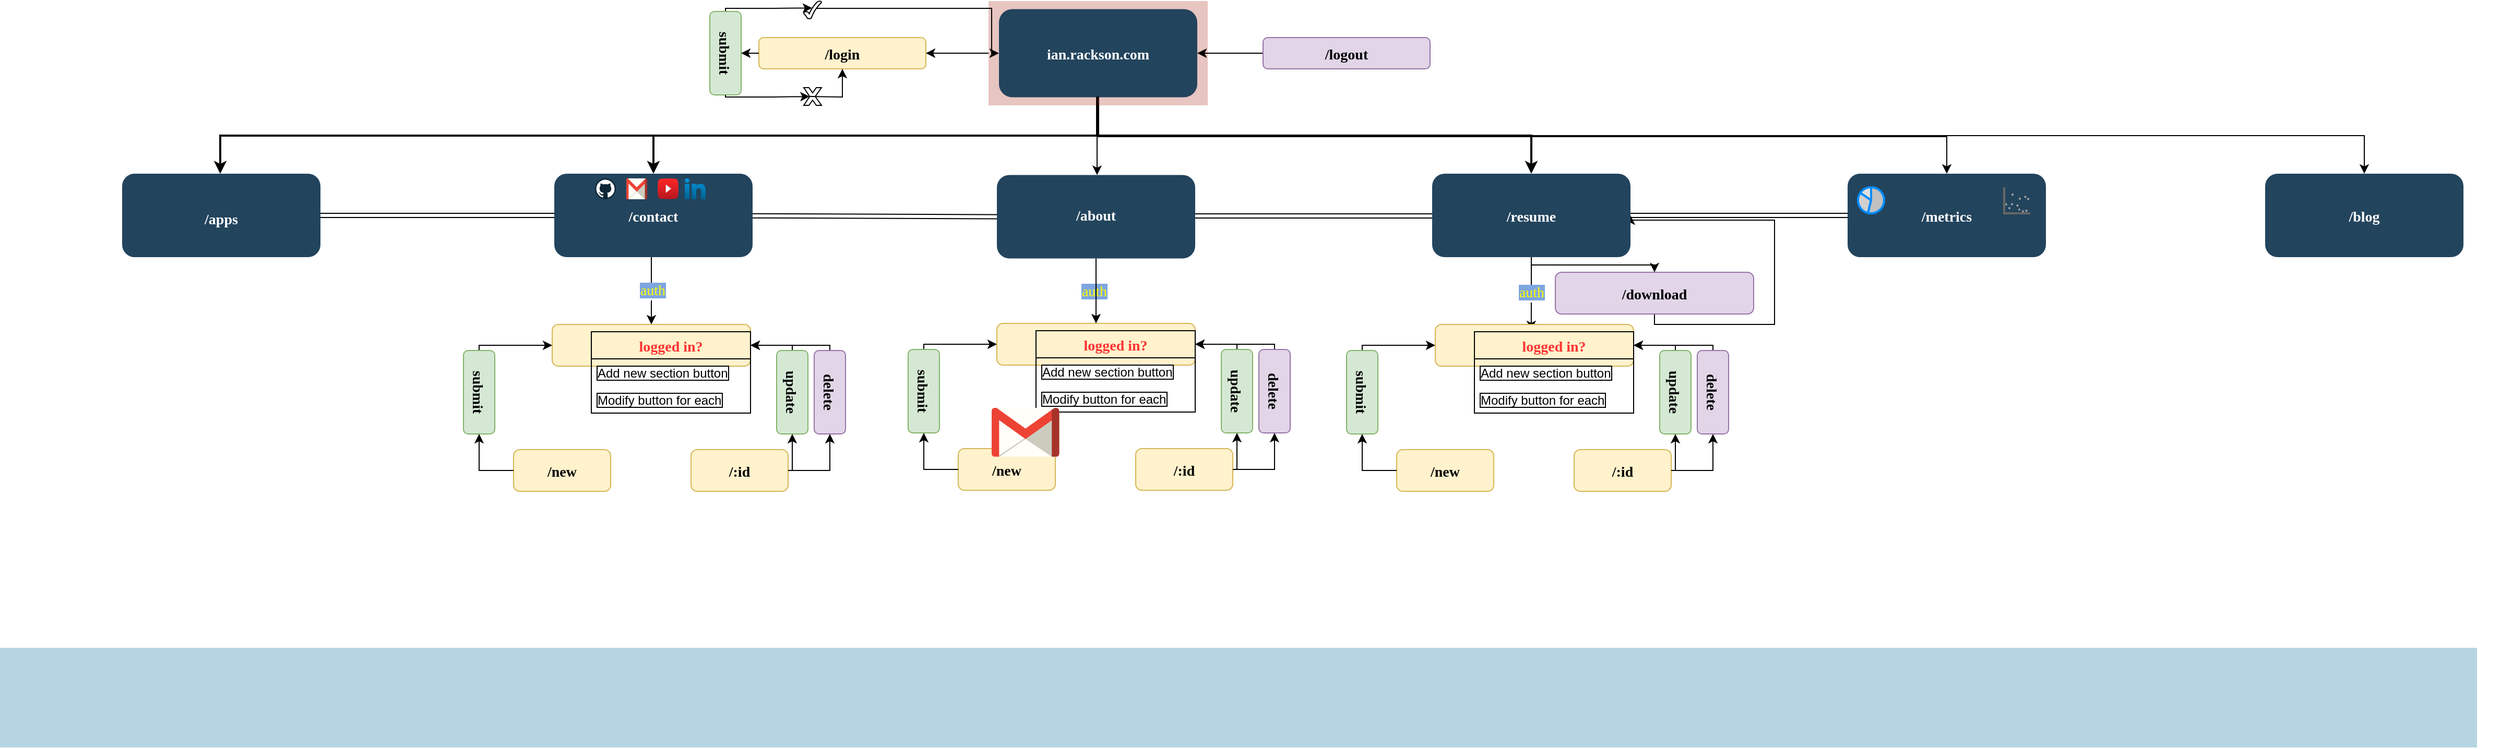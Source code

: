 <mxfile version="14.5.8" type="github">
  <diagram name="Page-1" id="2c0d36ab-eaac-3732-788b-9136903baeff">
    <mxGraphModel dx="2941.5" dy="662" grid="1" gridSize="10" guides="1" tooltips="1" connect="1" arrows="1" fold="1" page="1" pageScale="1.5" pageWidth="1169" pageHeight="827" background="#ffffff" math="0" shadow="0">
      <root>
        <mxCell id="0" />
        <mxCell id="1" parent="0" />
        <mxCell id="Ey4R-V_PaF4X1ZqoevEX-540" value="&lt;font color=&quot;#ffff00&quot; style=&quot;background-color: rgb(126 , 166 , 224)&quot;&gt;auth&lt;/font&gt;" style="edgeLabel;html=1;align=center;verticalAlign=middle;resizable=0;points=[];fontSize=14;fontFamily=Tahoma;fontColor=#FFFFFF;" vertex="1" connectable="0" parent="1">
          <mxGeometry x="1038" y="449" as="geometry" />
        </mxCell>
        <mxCell id="122" value="" style="fillColor=#10739E;strokeColor=none;opacity=30;" parent="1" vertex="1">
          <mxGeometry x="-10" y="790" width="2373" height="95.5" as="geometry" />
        </mxCell>
        <mxCell id="Ey4R-V_PaF4X1ZqoevEX-137" value="" style="edgeStyle=elbowEdgeStyle;rounded=0;orthogonalLoop=1;jettySize=auto;elbow=vertical;html=1;" edge="1" parent="1" source="2" target="Ey4R-V_PaF4X1ZqoevEX-136">
          <mxGeometry relative="1" as="geometry" />
        </mxCell>
        <mxCell id="Ey4R-V_PaF4X1ZqoevEX-161" style="edgeStyle=elbowEdgeStyle;rounded=0;orthogonalLoop=1;jettySize=auto;elbow=vertical;html=1;" edge="1" parent="1" source="4" target="Ey4R-V_PaF4X1ZqoevEX-154">
          <mxGeometry relative="1" as="geometry" />
        </mxCell>
        <mxCell id="Ey4R-V_PaF4X1ZqoevEX-399" style="edgeStyle=orthogonalEdgeStyle;rounded=0;orthogonalLoop=1;jettySize=auto;html=1;entryX=0.357;entryY=-0.019;entryDx=0;entryDy=0;entryPerimeter=0;fontFamily=Tahoma;fontSize=11;fontColor=#FF3333;" edge="1" parent="1" source="4" target="Ey4R-V_PaF4X1ZqoevEX-386">
          <mxGeometry relative="1" as="geometry" />
        </mxCell>
        <mxCell id="9" value="" style="edgeStyle=elbowEdgeStyle;elbow=vertical;strokeWidth=2;rounded=0" parent="1" source="2" target="4" edge="1">
          <mxGeometry x="337" y="215.5" width="100" height="100" as="geometry">
            <mxPoint x="337" y="315.5" as="sourcePoint" />
            <mxPoint x="437" y="215.5" as="targetPoint" />
          </mxGeometry>
        </mxCell>
        <mxCell id="Ey4R-V_PaF4X1ZqoevEX-167" style="edgeStyle=elbowEdgeStyle;rounded=0;orthogonalLoop=1;jettySize=auto;elbow=vertical;html=1;entryX=0.5;entryY=0;entryDx=0;entryDy=0;" edge="1" parent="1" source="10" target="Ey4R-V_PaF4X1ZqoevEX-166">
          <mxGeometry relative="1" as="geometry" />
        </mxCell>
        <mxCell id="Ey4R-V_PaF4X1ZqoevEX-537" style="edgeStyle=orthogonalEdgeStyle;rounded=0;orthogonalLoop=1;jettySize=auto;html=1;entryX=0.5;entryY=0;entryDx=0;entryDy=0;fontFamily=Tahoma;fontSize=11;fontColor=#FF3333;" edge="1" parent="1" source="12" target="Ey4R-V_PaF4X1ZqoevEX-523">
          <mxGeometry relative="1" as="geometry">
            <Array as="points">
              <mxPoint x="614" y="440" />
              <mxPoint x="614" y="440" />
            </Array>
          </mxGeometry>
        </mxCell>
        <mxCell id="Ey4R-V_PaF4X1ZqoevEX-539" value="&lt;font color=&quot;#ffff00&quot; style=&quot;background-color: rgb(126 , 166 , 224)&quot;&gt;auth&lt;br&gt;&lt;/font&gt;" style="edgeLabel;html=1;align=center;verticalAlign=middle;resizable=0;points=[];fontSize=14;fontFamily=Tahoma;fontColor=#FFFFFF;" vertex="1" connectable="0" parent="Ey4R-V_PaF4X1ZqoevEX-537">
          <mxGeometry x="0.008" y="1" relative="1" as="geometry">
            <mxPoint as="offset" />
          </mxGeometry>
        </mxCell>
        <mxCell id="59" value="" style="edgeStyle=elbowEdgeStyle;elbow=vertical;strokeWidth=2;rounded=0" parent="1" source="2" target="12" edge="1">
          <mxGeometry x="347" y="225.5" width="100" height="100" as="geometry">
            <mxPoint x="862.0" y="275.5" as="sourcePoint" />
            <mxPoint x="1467.0" y="345.5" as="targetPoint" />
          </mxGeometry>
        </mxCell>
        <mxCell id="61" value="" style="edgeStyle=elbowEdgeStyle;elbow=vertical;strokeWidth=2;rounded=0" parent="1" edge="1">
          <mxGeometry x="-24" y="135.5" width="100" height="100" as="geometry">
            <mxPoint x="1041" y="262.25" as="sourcePoint" />
            <mxPoint x="201" y="335.5" as="targetPoint" />
          </mxGeometry>
        </mxCell>
        <mxCell id="Ey4R-V_PaF4X1ZqoevEX-141" value="" style="group" vertex="1" connectable="0" parent="1">
          <mxGeometry x="937" y="170" width="210" height="100.0" as="geometry" />
        </mxCell>
        <mxCell id="123" value="" style="fillColor=#AE4132;strokeColor=none;opacity=30;" parent="Ey4R-V_PaF4X1ZqoevEX-141" vertex="1">
          <mxGeometry width="210" height="100.0" as="geometry" />
        </mxCell>
        <mxCell id="2" value="ian.rackson.com" style="rounded=1;fillColor=#23445D;gradientColor=none;strokeColor=none;fontColor=#FFFFFF;fontStyle=1;fontFamily=Tahoma;fontSize=14" parent="Ey4R-V_PaF4X1ZqoevEX-141" vertex="1">
          <mxGeometry x="10" y="7.75" width="190" height="84.5" as="geometry" />
        </mxCell>
        <mxCell id="Ey4R-V_PaF4X1ZqoevEX-381" style="edgeStyle=orthogonalEdgeStyle;rounded=0;orthogonalLoop=1;jettySize=auto;html=1;fontFamily=Tahoma;fontSize=11;fontColor=#FF3333;entryX=1;entryY=0.5;entryDx=0;entryDy=0;" edge="1" parent="1" source="Ey4R-V_PaF4X1ZqoevEX-154" target="4">
          <mxGeometry relative="1" as="geometry">
            <mxPoint x="1690" y="390" as="targetPoint" />
            <Array as="points">
              <mxPoint x="1575" y="480" />
              <mxPoint x="1690" y="480" />
              <mxPoint x="1690" y="380" />
              <mxPoint x="1552" y="380" />
            </Array>
          </mxGeometry>
        </mxCell>
        <mxCell id="Ey4R-V_PaF4X1ZqoevEX-154" value="/download" style="rounded=1;fillColor=#e1d5e7;strokeColor=#9673a6;fontStyle=1;fontFamily=Tahoma;fontSize=14" vertex="1" parent="1">
          <mxGeometry x="1480" y="430" width="190" height="40" as="geometry" />
        </mxCell>
        <mxCell id="Ey4R-V_PaF4X1ZqoevEX-205" style="edgeStyle=elbowEdgeStyle;rounded=0;orthogonalLoop=1;jettySize=auto;elbow=vertical;html=1;entryX=0.5;entryY=0;entryDx=0;entryDy=0;" edge="1" parent="1">
          <mxGeometry relative="1" as="geometry">
            <mxPoint x="1043" y="262.25" as="sourcePoint" />
            <mxPoint x="1041" y="336.75" as="targetPoint" />
            <Array as="points">
              <mxPoint x="1041" y="262" />
            </Array>
          </mxGeometry>
        </mxCell>
        <mxCell id="Ey4R-V_PaF4X1ZqoevEX-215" value="/login" style="rounded=1;fillColor=#fff2cc;strokeColor=#d6b656;fontStyle=1;fontFamily=Tahoma;fontSize=14" vertex="1" parent="1">
          <mxGeometry x="717" y="205" width="160" height="30" as="geometry" />
        </mxCell>
        <mxCell id="Ey4R-V_PaF4X1ZqoevEX-544" style="edgeStyle=orthogonalEdgeStyle;rounded=0;orthogonalLoop=1;jettySize=auto;html=1;entryX=1;entryY=0.5;entryDx=0;entryDy=0;startSize=26;fontFamily=Tahoma;fontSize=14;fontColor=#FFFFFF;" edge="1" parent="1" source="Ey4R-V_PaF4X1ZqoevEX-231" target="2">
          <mxGeometry relative="1" as="geometry" />
        </mxCell>
        <mxCell id="Ey4R-V_PaF4X1ZqoevEX-231" value="/logout" style="rounded=1;fillColor=#e1d5e7;strokeColor=#9673a6;fontStyle=1;fontFamily=Tahoma;fontSize=14" vertex="1" parent="1">
          <mxGeometry x="1200" y="205" width="160" height="30" as="geometry" />
        </mxCell>
        <mxCell id="Ey4R-V_PaF4X1ZqoevEX-329" value="" style="group" vertex="1" connectable="0" parent="1">
          <mxGeometry x="860" y="479" width="366" height="160" as="geometry" />
        </mxCell>
        <mxCell id="Ey4R-V_PaF4X1ZqoevEX-313" value="/new" style="rounded=1;fillColor=#fff2cc;strokeColor=#d6b656;fontStyle=1;fontFamily=Tahoma;fontSize=14" vertex="1" parent="Ey4R-V_PaF4X1ZqoevEX-329">
          <mxGeometry x="48" y="120" width="93" height="40" as="geometry" />
        </mxCell>
        <mxCell id="Ey4R-V_PaF4X1ZqoevEX-316" value="" style="group" vertex="1" connectable="0" parent="Ey4R-V_PaF4X1ZqoevEX-329">
          <mxGeometry x="85" width="190" height="107" as="geometry" />
        </mxCell>
        <mxCell id="Ey4R-V_PaF4X1ZqoevEX-166" value="" style="rounded=1;fillColor=#fff2cc;strokeColor=#d6b656;fontStyle=1;fontFamily=Tahoma;fontSize=14" vertex="1" parent="Ey4R-V_PaF4X1ZqoevEX-316">
          <mxGeometry width="190" height="40" as="geometry" />
        </mxCell>
        <mxCell id="Ey4R-V_PaF4X1ZqoevEX-303" value="logged in?" style="swimlane;fontStyle=1;childLayout=stackLayout;horizontal=1;startSize=26;fillColor=none;horizontalStack=0;resizeParent=1;resizeParentMax=0;resizeLast=0;collapsible=1;marginBottom=0;shadow=0;labelBackgroundColor=none;align=center;fontFamily=Tahoma;fontSize=14;labelBorderColor=none;fontColor=#FF3333;" vertex="1" parent="Ey4R-V_PaF4X1ZqoevEX-316">
          <mxGeometry x="37.5" y="7" width="152.5" height="78" as="geometry">
            <mxRectangle x="37.5" y="7" width="115" height="26" as="alternateBounds" />
          </mxGeometry>
        </mxCell>
        <mxCell id="Ey4R-V_PaF4X1ZqoevEX-304" value="Add new section button" style="text;strokeColor=none;fillColor=none;align=left;verticalAlign=top;spacingLeft=4;spacingRight=4;overflow=hidden;rotatable=0;points=[[0,0.5],[1,0.5]];portConstraint=eastwest;labelBackgroundColor=none;labelBorderColor=#000000;" vertex="1" parent="Ey4R-V_PaF4X1ZqoevEX-303">
          <mxGeometry y="26" width="152.5" height="26" as="geometry" />
        </mxCell>
        <mxCell id="Ey4R-V_PaF4X1ZqoevEX-305" value="Modify button for each" style="text;strokeColor=none;fillColor=none;align=left;verticalAlign=top;spacingLeft=4;spacingRight=4;overflow=hidden;rotatable=0;points=[[0,0.5],[1,0.5]];portConstraint=eastwest;labelBackgroundColor=none;labelBorderColor=#000000;" vertex="1" parent="Ey4R-V_PaF4X1ZqoevEX-303">
          <mxGeometry y="52" width="152.5" height="26" as="geometry" />
        </mxCell>
        <mxCell id="Ey4R-V_PaF4X1ZqoevEX-321" style="edgeStyle=orthogonalEdgeStyle;rounded=0;orthogonalLoop=1;jettySize=auto;html=1;entryX=0;entryY=0.5;entryDx=0;entryDy=0;fontFamily=Tahoma;fontSize=11;fontColor=#FF3333;" edge="1" parent="Ey4R-V_PaF4X1ZqoevEX-329" source="Ey4R-V_PaF4X1ZqoevEX-317" target="Ey4R-V_PaF4X1ZqoevEX-166">
          <mxGeometry relative="1" as="geometry">
            <Array as="points">
              <mxPoint x="15" y="20" />
            </Array>
          </mxGeometry>
        </mxCell>
        <mxCell id="Ey4R-V_PaF4X1ZqoevEX-317" value="submit" style="rounded=1;fillColor=#d5e8d4;strokeColor=#82b366;fontStyle=1;fontFamily=Tahoma;fontSize=14;rotation=90;" vertex="1" parent="Ey4R-V_PaF4X1ZqoevEX-329">
          <mxGeometry x="-25" y="50" width="80" height="30" as="geometry" />
        </mxCell>
        <mxCell id="Ey4R-V_PaF4X1ZqoevEX-319" style="edgeStyle=orthogonalEdgeStyle;rounded=0;orthogonalLoop=1;jettySize=auto;html=1;fontFamily=Tahoma;fontSize=11;fontColor=#FF3333;" edge="1" parent="Ey4R-V_PaF4X1ZqoevEX-329" source="Ey4R-V_PaF4X1ZqoevEX-313" target="Ey4R-V_PaF4X1ZqoevEX-317">
          <mxGeometry relative="1" as="geometry" />
        </mxCell>
        <mxCell id="Ey4R-V_PaF4X1ZqoevEX-322" value="/:id" style="rounded=1;fillColor=#fff2cc;strokeColor=#d6b656;fontStyle=1;fontFamily=Tahoma;fontSize=14" vertex="1" parent="Ey4R-V_PaF4X1ZqoevEX-329">
          <mxGeometry x="218" y="120" width="93" height="40" as="geometry" />
        </mxCell>
        <mxCell id="Ey4R-V_PaF4X1ZqoevEX-327" style="edgeStyle=orthogonalEdgeStyle;rounded=0;orthogonalLoop=1;jettySize=auto;html=1;fontFamily=Tahoma;fontSize=11;fontColor=#FF3333;exitX=0;exitY=0.5;exitDx=0;exitDy=0;" edge="1" parent="Ey4R-V_PaF4X1ZqoevEX-329" source="Ey4R-V_PaF4X1ZqoevEX-323">
          <mxGeometry relative="1" as="geometry">
            <mxPoint x="275" y="20" as="targetPoint" />
            <Array as="points">
              <mxPoint x="315" y="20" />
              <mxPoint x="280" y="20" />
            </Array>
          </mxGeometry>
        </mxCell>
        <mxCell id="Ey4R-V_PaF4X1ZqoevEX-323" value="update" style="rounded=1;fillColor=#d5e8d4;strokeColor=#82b366;fontStyle=1;fontFamily=Tahoma;fontSize=14;rotation=90;" vertex="1" parent="Ey4R-V_PaF4X1ZqoevEX-329">
          <mxGeometry x="275" y="50" width="80" height="30" as="geometry" />
        </mxCell>
        <mxCell id="Ey4R-V_PaF4X1ZqoevEX-325" style="edgeStyle=orthogonalEdgeStyle;rounded=0;orthogonalLoop=1;jettySize=auto;html=1;exitX=1;exitY=0.5;exitDx=0;exitDy=0;entryX=1;entryY=0.5;entryDx=0;entryDy=0;fontFamily=Tahoma;fontSize=11;fontColor=#FF3333;" edge="1" parent="Ey4R-V_PaF4X1ZqoevEX-329" source="Ey4R-V_PaF4X1ZqoevEX-322" target="Ey4R-V_PaF4X1ZqoevEX-323">
          <mxGeometry relative="1" as="geometry" />
        </mxCell>
        <mxCell id="Ey4R-V_PaF4X1ZqoevEX-328" style="edgeStyle=orthogonalEdgeStyle;rounded=0;orthogonalLoop=1;jettySize=auto;html=1;exitX=0;exitY=0.5;exitDx=0;exitDy=0;fontFamily=Tahoma;fontSize=11;fontColor=#FF3333;" edge="1" parent="Ey4R-V_PaF4X1ZqoevEX-329" source="Ey4R-V_PaF4X1ZqoevEX-324">
          <mxGeometry relative="1" as="geometry">
            <mxPoint x="275" y="20" as="targetPoint" />
            <Array as="points">
              <mxPoint x="351" y="20" />
              <mxPoint x="306" y="20" />
            </Array>
          </mxGeometry>
        </mxCell>
        <mxCell id="Ey4R-V_PaF4X1ZqoevEX-324" value="delete" style="rounded=1;fillColor=#e1d5e7;strokeColor=#9673a6;fontStyle=1;fontFamily=Tahoma;fontSize=14;rotation=90;" vertex="1" parent="Ey4R-V_PaF4X1ZqoevEX-329">
          <mxGeometry x="311" y="50" width="80" height="30" as="geometry" />
        </mxCell>
        <mxCell id="Ey4R-V_PaF4X1ZqoevEX-326" style="edgeStyle=orthogonalEdgeStyle;rounded=0;orthogonalLoop=1;jettySize=auto;html=1;entryX=1;entryY=0.5;entryDx=0;entryDy=0;fontFamily=Tahoma;fontSize=11;fontColor=#FF3333;" edge="1" parent="Ey4R-V_PaF4X1ZqoevEX-329" source="Ey4R-V_PaF4X1ZqoevEX-322" target="Ey4R-V_PaF4X1ZqoevEX-324">
          <mxGeometry relative="1" as="geometry" />
        </mxCell>
        <mxCell id="Ey4R-V_PaF4X1ZqoevEX-382" value="" style="group" vertex="1" connectable="0" parent="1">
          <mxGeometry x="1280" y="480" width="366" height="160" as="geometry" />
        </mxCell>
        <mxCell id="Ey4R-V_PaF4X1ZqoevEX-383" value="/new" style="rounded=1;fillColor=#fff2cc;strokeColor=#d6b656;fontStyle=1;fontFamily=Tahoma;fontSize=14" vertex="1" parent="Ey4R-V_PaF4X1ZqoevEX-382">
          <mxGeometry x="48" y="120" width="93" height="40" as="geometry" />
        </mxCell>
        <mxCell id="Ey4R-V_PaF4X1ZqoevEX-384" value="" style="group" vertex="1" connectable="0" parent="Ey4R-V_PaF4X1ZqoevEX-382">
          <mxGeometry x="85" width="190" height="107" as="geometry" />
        </mxCell>
        <mxCell id="Ey4R-V_PaF4X1ZqoevEX-385" value="" style="rounded=1;fillColor=#fff2cc;strokeColor=#d6b656;fontStyle=1;fontFamily=Tahoma;fontSize=14" vertex="1" parent="Ey4R-V_PaF4X1ZqoevEX-384">
          <mxGeometry width="190" height="40" as="geometry" />
        </mxCell>
        <mxCell id="Ey4R-V_PaF4X1ZqoevEX-386" value="logged in?" style="swimlane;fontStyle=1;childLayout=stackLayout;horizontal=1;startSize=26;fillColor=none;horizontalStack=0;resizeParent=1;resizeParentMax=0;resizeLast=0;collapsible=1;marginBottom=0;shadow=0;labelBackgroundColor=none;align=center;fontFamily=Tahoma;fontSize=14;labelBorderColor=none;fontColor=#FF3333;" vertex="1" parent="Ey4R-V_PaF4X1ZqoevEX-384">
          <mxGeometry x="37.5" y="7" width="152.5" height="78" as="geometry">
            <mxRectangle x="37.5" y="7" width="115" height="26" as="alternateBounds" />
          </mxGeometry>
        </mxCell>
        <mxCell id="Ey4R-V_PaF4X1ZqoevEX-387" value="Add new section button" style="text;strokeColor=none;fillColor=none;align=left;verticalAlign=top;spacingLeft=4;spacingRight=4;overflow=hidden;rotatable=0;points=[[0,0.5],[1,0.5]];portConstraint=eastwest;labelBackgroundColor=none;labelBorderColor=#000000;" vertex="1" parent="Ey4R-V_PaF4X1ZqoevEX-386">
          <mxGeometry y="26" width="152.5" height="26" as="geometry" />
        </mxCell>
        <mxCell id="Ey4R-V_PaF4X1ZqoevEX-388" value="Modify button for each" style="text;strokeColor=none;fillColor=none;align=left;verticalAlign=top;spacingLeft=4;spacingRight=4;overflow=hidden;rotatable=0;points=[[0,0.5],[1,0.5]];portConstraint=eastwest;labelBackgroundColor=none;labelBorderColor=#000000;" vertex="1" parent="Ey4R-V_PaF4X1ZqoevEX-386">
          <mxGeometry y="52" width="152.5" height="26" as="geometry" />
        </mxCell>
        <mxCell id="Ey4R-V_PaF4X1ZqoevEX-389" style="edgeStyle=orthogonalEdgeStyle;rounded=0;orthogonalLoop=1;jettySize=auto;html=1;entryX=0;entryY=0.5;entryDx=0;entryDy=0;fontFamily=Tahoma;fontSize=11;fontColor=#FF3333;" edge="1" parent="Ey4R-V_PaF4X1ZqoevEX-382" source="Ey4R-V_PaF4X1ZqoevEX-390" target="Ey4R-V_PaF4X1ZqoevEX-385">
          <mxGeometry relative="1" as="geometry">
            <Array as="points">
              <mxPoint x="15" y="20" />
            </Array>
          </mxGeometry>
        </mxCell>
        <mxCell id="Ey4R-V_PaF4X1ZqoevEX-390" value="submit" style="rounded=1;fillColor=#d5e8d4;strokeColor=#82b366;fontStyle=1;fontFamily=Tahoma;fontSize=14;rotation=90;" vertex="1" parent="Ey4R-V_PaF4X1ZqoevEX-382">
          <mxGeometry x="-25" y="50" width="80" height="30" as="geometry" />
        </mxCell>
        <mxCell id="Ey4R-V_PaF4X1ZqoevEX-391" style="edgeStyle=orthogonalEdgeStyle;rounded=0;orthogonalLoop=1;jettySize=auto;html=1;fontFamily=Tahoma;fontSize=11;fontColor=#FF3333;" edge="1" parent="Ey4R-V_PaF4X1ZqoevEX-382" source="Ey4R-V_PaF4X1ZqoevEX-383" target="Ey4R-V_PaF4X1ZqoevEX-390">
          <mxGeometry relative="1" as="geometry" />
        </mxCell>
        <mxCell id="Ey4R-V_PaF4X1ZqoevEX-392" value="/:id" style="rounded=1;fillColor=#fff2cc;strokeColor=#d6b656;fontStyle=1;fontFamily=Tahoma;fontSize=14" vertex="1" parent="Ey4R-V_PaF4X1ZqoevEX-382">
          <mxGeometry x="218" y="120" width="93" height="40" as="geometry" />
        </mxCell>
        <mxCell id="Ey4R-V_PaF4X1ZqoevEX-393" style="edgeStyle=orthogonalEdgeStyle;rounded=0;orthogonalLoop=1;jettySize=auto;html=1;fontFamily=Tahoma;fontSize=11;fontColor=#FF3333;exitX=0;exitY=0.5;exitDx=0;exitDy=0;" edge="1" parent="Ey4R-V_PaF4X1ZqoevEX-382" source="Ey4R-V_PaF4X1ZqoevEX-394">
          <mxGeometry relative="1" as="geometry">
            <mxPoint x="275" y="20" as="targetPoint" />
            <Array as="points">
              <mxPoint x="315" y="20" />
              <mxPoint x="280" y="20" />
            </Array>
          </mxGeometry>
        </mxCell>
        <mxCell id="Ey4R-V_PaF4X1ZqoevEX-394" value="update" style="rounded=1;fillColor=#d5e8d4;strokeColor=#82b366;fontStyle=1;fontFamily=Tahoma;fontSize=14;rotation=90;" vertex="1" parent="Ey4R-V_PaF4X1ZqoevEX-382">
          <mxGeometry x="275" y="50" width="80" height="30" as="geometry" />
        </mxCell>
        <mxCell id="Ey4R-V_PaF4X1ZqoevEX-395" style="edgeStyle=orthogonalEdgeStyle;rounded=0;orthogonalLoop=1;jettySize=auto;html=1;exitX=1;exitY=0.5;exitDx=0;exitDy=0;entryX=1;entryY=0.5;entryDx=0;entryDy=0;fontFamily=Tahoma;fontSize=11;fontColor=#FF3333;" edge="1" parent="Ey4R-V_PaF4X1ZqoevEX-382" source="Ey4R-V_PaF4X1ZqoevEX-392" target="Ey4R-V_PaF4X1ZqoevEX-394">
          <mxGeometry relative="1" as="geometry" />
        </mxCell>
        <mxCell id="Ey4R-V_PaF4X1ZqoevEX-396" style="edgeStyle=orthogonalEdgeStyle;rounded=0;orthogonalLoop=1;jettySize=auto;html=1;exitX=0;exitY=0.5;exitDx=0;exitDy=0;fontFamily=Tahoma;fontSize=11;fontColor=#FF3333;" edge="1" parent="Ey4R-V_PaF4X1ZqoevEX-382" source="Ey4R-V_PaF4X1ZqoevEX-397">
          <mxGeometry relative="1" as="geometry">
            <mxPoint x="275" y="20" as="targetPoint" />
            <Array as="points">
              <mxPoint x="351" y="20" />
              <mxPoint x="306" y="20" />
            </Array>
          </mxGeometry>
        </mxCell>
        <mxCell id="Ey4R-V_PaF4X1ZqoevEX-397" value="delete" style="rounded=1;fillColor=#e1d5e7;strokeColor=#9673a6;fontStyle=1;fontFamily=Tahoma;fontSize=14;rotation=90;" vertex="1" parent="Ey4R-V_PaF4X1ZqoevEX-382">
          <mxGeometry x="311" y="50" width="80" height="30" as="geometry" />
        </mxCell>
        <mxCell id="Ey4R-V_PaF4X1ZqoevEX-398" style="edgeStyle=orthogonalEdgeStyle;rounded=0;orthogonalLoop=1;jettySize=auto;html=1;entryX=1;entryY=0.5;entryDx=0;entryDy=0;fontFamily=Tahoma;fontSize=11;fontColor=#FF3333;" edge="1" parent="Ey4R-V_PaF4X1ZqoevEX-382" source="Ey4R-V_PaF4X1ZqoevEX-392" target="Ey4R-V_PaF4X1ZqoevEX-397">
          <mxGeometry relative="1" as="geometry" />
        </mxCell>
        <mxCell id="Ey4R-V_PaF4X1ZqoevEX-520" value="" style="group" vertex="1" connectable="0" parent="1">
          <mxGeometry x="434" y="480" width="366" height="160" as="geometry" />
        </mxCell>
        <mxCell id="Ey4R-V_PaF4X1ZqoevEX-521" value="/new" style="rounded=1;fillColor=#fff2cc;strokeColor=#d6b656;fontStyle=1;fontFamily=Tahoma;fontSize=14" vertex="1" parent="Ey4R-V_PaF4X1ZqoevEX-520">
          <mxGeometry x="48" y="120" width="93" height="40" as="geometry" />
        </mxCell>
        <mxCell id="Ey4R-V_PaF4X1ZqoevEX-522" value="" style="group" vertex="1" connectable="0" parent="Ey4R-V_PaF4X1ZqoevEX-520">
          <mxGeometry x="85" width="190" height="107" as="geometry" />
        </mxCell>
        <mxCell id="Ey4R-V_PaF4X1ZqoevEX-523" value="" style="rounded=1;fillColor=#fff2cc;strokeColor=#d6b656;fontStyle=1;fontFamily=Tahoma;fontSize=14" vertex="1" parent="Ey4R-V_PaF4X1ZqoevEX-522">
          <mxGeometry width="190" height="40" as="geometry" />
        </mxCell>
        <mxCell id="Ey4R-V_PaF4X1ZqoevEX-524" value="logged in?" style="swimlane;fontStyle=1;childLayout=stackLayout;horizontal=1;startSize=26;fillColor=none;horizontalStack=0;resizeParent=1;resizeParentMax=0;resizeLast=0;collapsible=1;marginBottom=0;shadow=0;labelBackgroundColor=none;align=center;fontFamily=Tahoma;fontSize=14;labelBorderColor=none;fontColor=#FF3333;" vertex="1" parent="Ey4R-V_PaF4X1ZqoevEX-522">
          <mxGeometry x="37.5" y="7" width="152.5" height="78" as="geometry">
            <mxRectangle x="37.5" y="7" width="115" height="26" as="alternateBounds" />
          </mxGeometry>
        </mxCell>
        <mxCell id="Ey4R-V_PaF4X1ZqoevEX-525" value="Add new section button" style="text;strokeColor=none;fillColor=none;align=left;verticalAlign=top;spacingLeft=4;spacingRight=4;overflow=hidden;rotatable=0;points=[[0,0.5],[1,0.5]];portConstraint=eastwest;labelBackgroundColor=none;labelBorderColor=#000000;" vertex="1" parent="Ey4R-V_PaF4X1ZqoevEX-524">
          <mxGeometry y="26" width="152.5" height="26" as="geometry" />
        </mxCell>
        <mxCell id="Ey4R-V_PaF4X1ZqoevEX-526" value="Modify button for each" style="text;strokeColor=none;fillColor=none;align=left;verticalAlign=top;spacingLeft=4;spacingRight=4;overflow=hidden;rotatable=0;points=[[0,0.5],[1,0.5]];portConstraint=eastwest;labelBackgroundColor=none;labelBorderColor=#000000;" vertex="1" parent="Ey4R-V_PaF4X1ZqoevEX-524">
          <mxGeometry y="52" width="152.5" height="26" as="geometry" />
        </mxCell>
        <mxCell id="Ey4R-V_PaF4X1ZqoevEX-527" style="edgeStyle=orthogonalEdgeStyle;rounded=0;orthogonalLoop=1;jettySize=auto;html=1;entryX=0;entryY=0.5;entryDx=0;entryDy=0;fontFamily=Tahoma;fontSize=11;fontColor=#FF3333;" edge="1" parent="Ey4R-V_PaF4X1ZqoevEX-520" source="Ey4R-V_PaF4X1ZqoevEX-528" target="Ey4R-V_PaF4X1ZqoevEX-523">
          <mxGeometry relative="1" as="geometry">
            <Array as="points">
              <mxPoint x="15" y="20" />
            </Array>
          </mxGeometry>
        </mxCell>
        <mxCell id="Ey4R-V_PaF4X1ZqoevEX-528" value="submit" style="rounded=1;fillColor=#d5e8d4;strokeColor=#82b366;fontStyle=1;fontFamily=Tahoma;fontSize=14;rotation=90;" vertex="1" parent="Ey4R-V_PaF4X1ZqoevEX-520">
          <mxGeometry x="-25" y="50" width="80" height="30" as="geometry" />
        </mxCell>
        <mxCell id="Ey4R-V_PaF4X1ZqoevEX-529" style="edgeStyle=orthogonalEdgeStyle;rounded=0;orthogonalLoop=1;jettySize=auto;html=1;fontFamily=Tahoma;fontSize=11;fontColor=#FF3333;" edge="1" parent="Ey4R-V_PaF4X1ZqoevEX-520" source="Ey4R-V_PaF4X1ZqoevEX-521" target="Ey4R-V_PaF4X1ZqoevEX-528">
          <mxGeometry relative="1" as="geometry" />
        </mxCell>
        <mxCell id="Ey4R-V_PaF4X1ZqoevEX-530" value="/:id" style="rounded=1;fillColor=#fff2cc;strokeColor=#d6b656;fontStyle=1;fontFamily=Tahoma;fontSize=14" vertex="1" parent="Ey4R-V_PaF4X1ZqoevEX-520">
          <mxGeometry x="218" y="120" width="93" height="40" as="geometry" />
        </mxCell>
        <mxCell id="Ey4R-V_PaF4X1ZqoevEX-531" style="edgeStyle=orthogonalEdgeStyle;rounded=0;orthogonalLoop=1;jettySize=auto;html=1;fontFamily=Tahoma;fontSize=11;fontColor=#FF3333;exitX=0;exitY=0.5;exitDx=0;exitDy=0;" edge="1" parent="Ey4R-V_PaF4X1ZqoevEX-520" source="Ey4R-V_PaF4X1ZqoevEX-532">
          <mxGeometry relative="1" as="geometry">
            <mxPoint x="275" y="20" as="targetPoint" />
            <Array as="points">
              <mxPoint x="315" y="20" />
              <mxPoint x="280" y="20" />
            </Array>
          </mxGeometry>
        </mxCell>
        <mxCell id="Ey4R-V_PaF4X1ZqoevEX-532" value="update" style="rounded=1;fillColor=#d5e8d4;strokeColor=#82b366;fontStyle=1;fontFamily=Tahoma;fontSize=14;rotation=90;" vertex="1" parent="Ey4R-V_PaF4X1ZqoevEX-520">
          <mxGeometry x="275" y="50" width="80" height="30" as="geometry" />
        </mxCell>
        <mxCell id="Ey4R-V_PaF4X1ZqoevEX-533" style="edgeStyle=orthogonalEdgeStyle;rounded=0;orthogonalLoop=1;jettySize=auto;html=1;exitX=1;exitY=0.5;exitDx=0;exitDy=0;entryX=1;entryY=0.5;entryDx=0;entryDy=0;fontFamily=Tahoma;fontSize=11;fontColor=#FF3333;" edge="1" parent="Ey4R-V_PaF4X1ZqoevEX-520" source="Ey4R-V_PaF4X1ZqoevEX-530" target="Ey4R-V_PaF4X1ZqoevEX-532">
          <mxGeometry relative="1" as="geometry" />
        </mxCell>
        <mxCell id="Ey4R-V_PaF4X1ZqoevEX-534" style="edgeStyle=orthogonalEdgeStyle;rounded=0;orthogonalLoop=1;jettySize=auto;html=1;exitX=0;exitY=0.5;exitDx=0;exitDy=0;fontFamily=Tahoma;fontSize=11;fontColor=#FF3333;" edge="1" parent="Ey4R-V_PaF4X1ZqoevEX-520" source="Ey4R-V_PaF4X1ZqoevEX-535">
          <mxGeometry relative="1" as="geometry">
            <mxPoint x="275" y="20" as="targetPoint" />
            <Array as="points">
              <mxPoint x="351" y="20" />
              <mxPoint x="306" y="20" />
            </Array>
          </mxGeometry>
        </mxCell>
        <mxCell id="Ey4R-V_PaF4X1ZqoevEX-535" value="delete" style="rounded=1;fillColor=#e1d5e7;strokeColor=#9673a6;fontStyle=1;fontFamily=Tahoma;fontSize=14;rotation=90;" vertex="1" parent="Ey4R-V_PaF4X1ZqoevEX-520">
          <mxGeometry x="311" y="50" width="80" height="30" as="geometry" />
        </mxCell>
        <mxCell id="Ey4R-V_PaF4X1ZqoevEX-536" style="edgeStyle=orthogonalEdgeStyle;rounded=0;orthogonalLoop=1;jettySize=auto;html=1;entryX=1;entryY=0.5;entryDx=0;entryDy=0;fontFamily=Tahoma;fontSize=11;fontColor=#FF3333;" edge="1" parent="Ey4R-V_PaF4X1ZqoevEX-520" source="Ey4R-V_PaF4X1ZqoevEX-530" target="Ey4R-V_PaF4X1ZqoevEX-535">
          <mxGeometry relative="1" as="geometry" />
        </mxCell>
        <mxCell id="Ey4R-V_PaF4X1ZqoevEX-543" value="&lt;font color=&quot;#ffff00&quot; style=&quot;background-color: rgb(126 , 166 , 224)&quot;&gt;auth&lt;/font&gt;" style="edgeLabel;html=1;align=center;verticalAlign=middle;resizable=0;points=[];fontSize=14;fontFamily=Tahoma;fontColor=#FFFFFF;" vertex="1" connectable="0" parent="1">
          <mxGeometry x="1457" y="450" as="geometry" />
        </mxCell>
        <mxCell id="Ey4R-V_PaF4X1ZqoevEX-572" style="edgeStyle=orthogonalEdgeStyle;rounded=0;orthogonalLoop=1;jettySize=auto;html=1;entryX=0;entryY=0.5;entryDx=0;entryDy=0;startSize=26;fontFamily=Tahoma;fontSize=14;fontColor=#FFFFFF;exitX=0.686;exitY=0.412;exitDx=0;exitDy=0;exitPerimeter=0;" edge="1" parent="1" source="Ey4R-V_PaF4X1ZqoevEX-545" target="2">
          <mxGeometry relative="1" as="geometry">
            <Array as="points">
              <mxPoint x="940" y="177" />
              <mxPoint x="940" y="220" />
            </Array>
          </mxGeometry>
        </mxCell>
        <mxCell id="Ey4R-V_PaF4X1ZqoevEX-567" style="edgeStyle=none;rounded=0;orthogonalLoop=1;jettySize=auto;html=1;entryX=1;entryY=0.5;entryDx=0;entryDy=0;startSize=26;fontFamily=Tahoma;fontSize=14;fontColor=#FFFFFF;" edge="1" parent="1" source="123" target="Ey4R-V_PaF4X1ZqoevEX-215">
          <mxGeometry relative="1" as="geometry" />
        </mxCell>
        <mxCell id="Ey4R-V_PaF4X1ZqoevEX-575" value="" style="group" vertex="1" connectable="0" parent="1">
          <mxGeometry x="670" y="170" width="135" height="100" as="geometry" />
        </mxCell>
        <mxCell id="Ey4R-V_PaF4X1ZqoevEX-545" value="" style="verticalLabelPosition=bottom;verticalAlign=top;html=1;shape=mxgraph.basic.tick;shadow=0;startSize=26;fillColor=none;fontFamily=Tahoma;fontSize=14;fontColor=#FFFFFF;" vertex="1" parent="Ey4R-V_PaF4X1ZqoevEX-575">
          <mxGeometry x="90" width="17" height="17" as="geometry" />
        </mxCell>
        <mxCell id="Ey4R-V_PaF4X1ZqoevEX-571" style="edgeStyle=orthogonalEdgeStyle;rounded=0;orthogonalLoop=1;jettySize=auto;html=1;entryX=0.471;entryY=0.392;entryDx=0;entryDy=0;entryPerimeter=0;startSize=26;fontFamily=Tahoma;fontSize=14;fontColor=#FFFFFF;" edge="1" parent="Ey4R-V_PaF4X1ZqoevEX-575" source="Ey4R-V_PaF4X1ZqoevEX-563" target="Ey4R-V_PaF4X1ZqoevEX-545">
          <mxGeometry relative="1" as="geometry">
            <Array as="points">
              <mxPoint x="15" y="7" />
              <mxPoint x="60" y="7" />
            </Array>
          </mxGeometry>
        </mxCell>
        <mxCell id="Ey4R-V_PaF4X1ZqoevEX-563" value="submit" style="rounded=1;fillColor=#d5e8d4;strokeColor=#82b366;fontStyle=1;fontFamily=Tahoma;fontSize=14;rotation=90;" vertex="1" parent="Ey4R-V_PaF4X1ZqoevEX-575">
          <mxGeometry x="-25" y="35" width="80" height="30" as="geometry" />
        </mxCell>
        <mxCell id="Ey4R-V_PaF4X1ZqoevEX-566" value="" style="verticalLabelPosition=bottom;verticalAlign=top;html=1;shape=mxgraph.basic.x;shadow=0;startSize=26;fillColor=none;fontFamily=Tahoma;fontSize=14;fontColor=#FFFFFF;" vertex="1" parent="Ey4R-V_PaF4X1ZqoevEX-575">
          <mxGeometry x="90" y="83" width="17" height="17" as="geometry" />
        </mxCell>
        <mxCell id="Ey4R-V_PaF4X1ZqoevEX-570" style="edgeStyle=orthogonalEdgeStyle;rounded=0;orthogonalLoop=1;jettySize=auto;html=1;entryX=0.33;entryY=0.5;entryDx=0;entryDy=0;entryPerimeter=0;startSize=26;fontFamily=Tahoma;fontSize=14;fontColor=#FFFFFF;" edge="1" parent="Ey4R-V_PaF4X1ZqoevEX-575" source="Ey4R-V_PaF4X1ZqoevEX-563" target="Ey4R-V_PaF4X1ZqoevEX-566">
          <mxGeometry relative="1" as="geometry">
            <Array as="points">
              <mxPoint x="15" y="92" />
              <mxPoint x="60" y="92" />
            </Array>
          </mxGeometry>
        </mxCell>
        <mxCell id="Ey4R-V_PaF4X1ZqoevEX-565" style="edgeStyle=none;rounded=0;orthogonalLoop=1;jettySize=auto;html=1;entryX=0.5;entryY=0;entryDx=0;entryDy=0;startSize=26;fontFamily=Tahoma;fontSize=14;fontColor=#FFFFFF;" edge="1" parent="1" source="Ey4R-V_PaF4X1ZqoevEX-215" target="Ey4R-V_PaF4X1ZqoevEX-563">
          <mxGeometry relative="1" as="geometry" />
        </mxCell>
        <mxCell id="Ey4R-V_PaF4X1ZqoevEX-576" style="edgeStyle=orthogonalEdgeStyle;rounded=0;orthogonalLoop=1;jettySize=auto;html=1;entryX=0.5;entryY=1;entryDx=0;entryDy=0;startSize=26;fontFamily=Tahoma;fontSize=14;fontColor=#FFFFFF;exitX=0.65;exitY=0.5;exitDx=0;exitDy=0;exitPerimeter=0;" edge="1" parent="1" source="Ey4R-V_PaF4X1ZqoevEX-566" target="Ey4R-V_PaF4X1ZqoevEX-215">
          <mxGeometry relative="1" as="geometry">
            <Array as="points">
              <mxPoint x="765" y="262" />
              <mxPoint x="797" y="262" />
            </Array>
          </mxGeometry>
        </mxCell>
        <mxCell id="Ey4R-V_PaF4X1ZqoevEX-606" value="" style="group" vertex="1" connectable="0" parent="1">
          <mxGeometry x="1362.0" y="335.5" width="190" height="80" as="geometry" />
        </mxCell>
        <mxCell id="4" value="" style="rounded=1;fillColor=#23445D;gradientColor=none;strokeColor=none;fontColor=#FFFFFF;fontStyle=1;fontFamily=Tahoma;fontSize=14" parent="Ey4R-V_PaF4X1ZqoevEX-606" vertex="1">
          <mxGeometry width="190" height="80" as="geometry" />
        </mxCell>
        <mxCell id="Ey4R-V_PaF4X1ZqoevEX-249" value="/resume" style="swimlane;fontStyle=1;childLayout=stackLayout;horizontal=1;startSize=26;fillColor=none;horizontalStack=0;resizeParent=1;resizeParentMax=0;resizeLast=0;collapsible=1;marginBottom=0;shadow=0;labelBackgroundColor=none;align=center;fontColor=#FFFFFF;fontFamily=Tahoma;fontSize=14;labelBorderColor=none;swimlaneFillColor=#F8CECC;strokeColor=none;" vertex="1" collapsed="1" parent="Ey4R-V_PaF4X1ZqoevEX-606">
          <mxGeometry x="45.0" y="27" width="100" height="26" as="geometry">
            <mxRectangle x="1388" y="362.5" width="140" height="144" as="alternateBounds" />
          </mxGeometry>
        </mxCell>
        <mxCell id="Ey4R-V_PaF4X1ZqoevEX-250" value="Summary" style="text;strokeColor=none;fillColor=none;align=left;verticalAlign=top;spacingLeft=4;spacingRight=4;overflow=hidden;rotatable=0;points=[[0,0.5],[1,0.5]];portConstraint=eastwest;labelBackgroundColor=none;labelBorderColor=#000000;" vertex="1" parent="Ey4R-V_PaF4X1ZqoevEX-249">
          <mxGeometry y="26" width="100" height="26" as="geometry" />
        </mxCell>
        <mxCell id="Ey4R-V_PaF4X1ZqoevEX-251" value="Skills" style="text;strokeColor=none;fillColor=none;align=left;verticalAlign=top;spacingLeft=4;spacingRight=4;overflow=hidden;rotatable=0;points=[[0,0.5],[1,0.5]];portConstraint=eastwest;labelBackgroundColor=none;labelBorderColor=#000000;" vertex="1" parent="Ey4R-V_PaF4X1ZqoevEX-249">
          <mxGeometry y="52" width="100" height="26" as="geometry" />
        </mxCell>
        <mxCell id="Ey4R-V_PaF4X1ZqoevEX-252" value="Employment" style="text;strokeColor=none;fillColor=none;align=left;verticalAlign=top;spacingLeft=4;spacingRight=4;overflow=hidden;rotatable=0;points=[[0,0.5],[1,0.5]];portConstraint=eastwest;labelBackgroundColor=none;labelBorderColor=#000000;" vertex="1" parent="Ey4R-V_PaF4X1ZqoevEX-249">
          <mxGeometry y="78" width="100" height="22" as="geometry" />
        </mxCell>
        <mxCell id="Ey4R-V_PaF4X1ZqoevEX-257" value="Education" style="text;strokeColor=none;fillColor=none;align=left;verticalAlign=top;spacingLeft=4;spacingRight=4;overflow=hidden;rotatable=0;points=[[0,0.5],[1,0.5]];portConstraint=eastwest;labelBackgroundColor=none;labelBorderColor=#000000;" vertex="1" parent="Ey4R-V_PaF4X1ZqoevEX-249">
          <mxGeometry y="100" width="100" height="22" as="geometry" />
        </mxCell>
        <mxCell id="Ey4R-V_PaF4X1ZqoevEX-261" value="B-Side (collapsed)" style="text;strokeColor=none;fillColor=none;align=left;verticalAlign=top;spacingLeft=4;spacingRight=4;overflow=hidden;rotatable=0;points=[[0,0.5],[1,0.5]];portConstraint=eastwest;labelBackgroundColor=none;labelBorderColor=#000000;" vertex="1" parent="Ey4R-V_PaF4X1ZqoevEX-249">
          <mxGeometry y="122" width="100" height="22" as="geometry" />
        </mxCell>
        <mxCell id="Ey4R-V_PaF4X1ZqoevEX-607" value="" style="group" vertex="1" connectable="0" parent="1">
          <mxGeometry x="945" y="336.75" width="190" height="212.75" as="geometry" />
        </mxCell>
        <mxCell id="10" value="" style="rounded=1;fillColor=#23445D;gradientColor=none;strokeColor=none;fontColor=#FFFFFF;fontStyle=1;fontFamily=Tahoma;fontSize=14" parent="Ey4R-V_PaF4X1ZqoevEX-607" vertex="1">
          <mxGeometry width="190" height="80" as="geometry" />
        </mxCell>
        <mxCell id="Ey4R-V_PaF4X1ZqoevEX-295" value="/about" style="swimlane;fontStyle=1;childLayout=stackLayout;horizontal=1;startSize=26;fillColor=none;horizontalStack=0;resizeParent=1;resizeParentMax=0;resizeLast=0;collapsible=1;marginBottom=0;shadow=0;labelBackgroundColor=none;align=center;fontColor=#FFFFFF;fontFamily=Tahoma;fontSize=14;labelBorderColor=none;swimlaneFillColor=#F8CECC;strokeColor=none;" vertex="1" collapsed="1" parent="Ey4R-V_PaF4X1ZqoevEX-607">
          <mxGeometry x="45" y="24.75" width="100" height="26" as="geometry">
            <mxRectangle x="45" y="24.75" width="142" height="188" as="alternateBounds" />
          </mxGeometry>
        </mxCell>
        <mxCell id="Ey4R-V_PaF4X1ZqoevEX-296" value="TLDR" style="text;strokeColor=none;fillColor=none;align=left;verticalAlign=top;spacingLeft=4;spacingRight=4;overflow=hidden;rotatable=0;points=[[0,0.5],[1,0.5]];portConstraint=eastwest;labelBackgroundColor=none;labelBorderColor=#000000;" vertex="1" parent="Ey4R-V_PaF4X1ZqoevEX-295">
          <mxGeometry y="26" width="100" height="26" as="geometry" />
        </mxCell>
        <mxCell id="Ey4R-V_PaF4X1ZqoevEX-297" value="TMI" style="text;strokeColor=none;fillColor=none;align=left;verticalAlign=top;spacingLeft=4;spacingRight=4;overflow=hidden;rotatable=0;points=[[0,0.5],[1,0.5]];portConstraint=eastwest;labelBackgroundColor=none;labelBorderColor=#000000;" vertex="1" parent="Ey4R-V_PaF4X1ZqoevEX-295">
          <mxGeometry y="52" width="100" height="26" as="geometry" />
        </mxCell>
        <mxCell id="Ey4R-V_PaF4X1ZqoevEX-298" value="Setup" style="text;strokeColor=none;fillColor=none;align=left;verticalAlign=top;spacingLeft=4;spacingRight=4;overflow=hidden;rotatable=0;points=[[0,0.5],[1,0.5]];portConstraint=eastwest;labelBackgroundColor=none;labelBorderColor=#000000;" vertex="1" parent="Ey4R-V_PaF4X1ZqoevEX-295">
          <mxGeometry y="78" width="100" height="22" as="geometry" />
        </mxCell>
        <mxCell id="Ey4R-V_PaF4X1ZqoevEX-299" value="Goals" style="text;strokeColor=none;fillColor=none;align=left;verticalAlign=top;spacingLeft=4;spacingRight=4;overflow=hidden;rotatable=0;points=[[0,0.5],[1,0.5]];portConstraint=eastwest;labelBackgroundColor=none;labelBorderColor=#000000;" vertex="1" parent="Ey4R-V_PaF4X1ZqoevEX-295">
          <mxGeometry y="100" width="100" height="22" as="geometry" />
        </mxCell>
        <mxCell id="Ey4R-V_PaF4X1ZqoevEX-300" value="Values" style="text;strokeColor=none;fillColor=none;align=left;verticalAlign=top;spacingLeft=4;spacingRight=4;overflow=hidden;rotatable=0;points=[[0,0.5],[1,0.5]];portConstraint=eastwest;labelBackgroundColor=none;labelBorderColor=#000000;" vertex="1" parent="Ey4R-V_PaF4X1ZqoevEX-295">
          <mxGeometry y="122" width="100" height="22" as="geometry" />
        </mxCell>
        <mxCell id="Ey4R-V_PaF4X1ZqoevEX-301" value="Inspirations" style="text;strokeColor=none;fillColor=none;align=left;verticalAlign=top;spacingLeft=4;spacingRight=4;overflow=hidden;rotatable=0;points=[[0,0.5],[1,0.5]];portConstraint=eastwest;labelBackgroundColor=none;labelBorderColor=#000000;" vertex="1" parent="Ey4R-V_PaF4X1ZqoevEX-295">
          <mxGeometry y="144" width="100" height="22" as="geometry" />
        </mxCell>
        <mxCell id="Ey4R-V_PaF4X1ZqoevEX-302" value="Gratitudes" style="text;strokeColor=none;fillColor=none;align=left;verticalAlign=top;spacingLeft=4;spacingRight=4;overflow=hidden;rotatable=0;points=[[0,0.5],[1,0.5]];portConstraint=eastwest;labelBackgroundColor=none;labelBorderColor=#000000;" vertex="1" parent="Ey4R-V_PaF4X1ZqoevEX-295">
          <mxGeometry y="166" width="100" height="22" as="geometry" />
        </mxCell>
        <mxCell id="Ey4R-V_PaF4X1ZqoevEX-608" value="" style="group" vertex="1" connectable="0" parent="1">
          <mxGeometry x="521.0" y="335.5" width="190" height="189" as="geometry" />
        </mxCell>
        <mxCell id="Ey4R-V_PaF4X1ZqoevEX-626" value="" style="group" vertex="1" connectable="0" parent="Ey4R-V_PaF4X1ZqoevEX-608">
          <mxGeometry width="190" height="80" as="geometry" />
        </mxCell>
        <mxCell id="12" value="" style="rounded=1;fillColor=#23445D;gradientColor=none;strokeColor=none;fontColor=#FFFFFF;fontStyle=1;fontFamily=Tahoma;fontSize=14" parent="Ey4R-V_PaF4X1ZqoevEX-626" vertex="1">
          <mxGeometry width="190" height="80" as="geometry" />
        </mxCell>
        <mxCell id="Ey4R-V_PaF4X1ZqoevEX-268" value="/contact" style="swimlane;fontStyle=1;childLayout=stackLayout;horizontal=1;startSize=26;fillColor=none;horizontalStack=0;resizeParent=1;resizeParentMax=0;resizeLast=0;collapsible=1;marginBottom=0;shadow=0;labelBackgroundColor=none;align=center;fontColor=#FFFFFF;fontFamily=Tahoma;fontSize=14;labelBorderColor=none;swimlaneFillColor=#F8CECC;strokeColor=none;" vertex="1" collapsed="1" parent="Ey4R-V_PaF4X1ZqoevEX-626">
          <mxGeometry x="45.0" y="27" width="100" height="26" as="geometry">
            <mxRectangle x="45.0" y="27" width="140" height="162" as="alternateBounds" />
          </mxGeometry>
        </mxCell>
        <mxCell id="Ey4R-V_PaF4X1ZqoevEX-269" value="Connect with me on..." style="text;strokeColor=none;fillColor=none;align=left;verticalAlign=top;spacingLeft=4;spacingRight=4;overflow=hidden;rotatable=0;points=[[0,0.5],[1,0.5]];portConstraint=eastwest;labelBackgroundColor=none;labelBorderColor=#000000;" vertex="1" parent="Ey4R-V_PaF4X1ZqoevEX-268">
          <mxGeometry y="26" width="100" height="26" as="geometry" />
        </mxCell>
        <mxCell id="Ey4R-V_PaF4X1ZqoevEX-270" value="Send mail to..." style="text;strokeColor=none;fillColor=none;align=left;verticalAlign=top;spacingLeft=4;spacingRight=4;overflow=hidden;rotatable=0;points=[[0,0.5],[1,0.5]];portConstraint=eastwest;labelBackgroundColor=none;labelBorderColor=#000000;" vertex="1" parent="Ey4R-V_PaF4X1ZqoevEX-268">
          <mxGeometry y="52" width="100" height="26" as="geometry" />
        </mxCell>
        <mxCell id="Ey4R-V_PaF4X1ZqoevEX-271" value="Phone me at..." style="text;strokeColor=none;fillColor=none;align=left;verticalAlign=top;spacingLeft=4;spacingRight=4;overflow=hidden;rotatable=0;points=[[0,0.5],[1,0.5]];portConstraint=eastwest;labelBackgroundColor=none;labelBorderColor=#000000;whiteSpace=wrap;" vertex="1" parent="Ey4R-V_PaF4X1ZqoevEX-268">
          <mxGeometry y="78" width="100" height="22" as="geometry" />
        </mxCell>
        <mxCell id="Ey4R-V_PaF4X1ZqoevEX-272" value="Email me at... (business, personal)" style="text;strokeColor=none;fillColor=none;align=left;verticalAlign=top;spacingLeft=4;spacingRight=4;overflow=hidden;rotatable=0;points=[[0,0.5],[1,0.5]];portConstraint=eastwest;labelBackgroundColor=none;labelBorderColor=#000000;whiteSpace=wrap;" vertex="1" parent="Ey4R-V_PaF4X1ZqoevEX-268">
          <mxGeometry y="100" width="100" height="40" as="geometry" />
        </mxCell>
        <mxCell id="Ey4R-V_PaF4X1ZqoevEX-273" value="Watch me on..." style="text;strokeColor=none;fillColor=none;align=left;verticalAlign=top;spacingLeft=4;spacingRight=4;overflow=hidden;rotatable=0;points=[[0,0.5],[1,0.5]];portConstraint=eastwest;labelBackgroundColor=none;labelBorderColor=#000000;" vertex="1" parent="Ey4R-V_PaF4X1ZqoevEX-268">
          <mxGeometry y="140" width="100" height="22" as="geometry" />
        </mxCell>
        <mxCell id="Ey4R-V_PaF4X1ZqoevEX-621" value="" style="dashed=0;outlineConnect=0;html=1;align=center;labelPosition=center;verticalLabelPosition=bottom;verticalAlign=top;shape=mxgraph.weblogos.gmail;shadow=0;startSize=26;fillColor=none;fontFamily=Tahoma;fontSize=14;fontColor=#FFFFFF;" vertex="1" parent="Ey4R-V_PaF4X1ZqoevEX-626">
          <mxGeometry x="69.0" y="4.5" width="20" height="20" as="geometry" />
        </mxCell>
        <mxCell id="Ey4R-V_PaF4X1ZqoevEX-622" value="" style="dashed=0;outlineConnect=0;html=1;align=center;labelPosition=center;verticalLabelPosition=bottom;verticalAlign=top;shape=mxgraph.weblogos.github;shadow=0;startSize=26;fillColor=none;fontFamily=Tahoma;fontSize=14;fontColor=#FFFFFF;" vertex="1" parent="Ey4R-V_PaF4X1ZqoevEX-626">
          <mxGeometry x="39.0" y="4.5" width="20" height="20" as="geometry" />
        </mxCell>
        <mxCell id="Ey4R-V_PaF4X1ZqoevEX-623" value="" style="dashed=0;outlineConnect=0;html=1;align=center;labelPosition=center;verticalLabelPosition=bottom;verticalAlign=top;shape=mxgraph.weblogos.youtube_2;fillColor=#FF2626;gradientColor=#B5171F;shadow=0;startSize=26;fontFamily=Tahoma;fontSize=14;fontColor=#FFFFFF;" vertex="1" parent="Ey4R-V_PaF4X1ZqoevEX-626">
          <mxGeometry x="99.0" y="4.5" width="20" height="20" as="geometry" />
        </mxCell>
        <mxCell id="Ey4R-V_PaF4X1ZqoevEX-624" value="" style="dashed=0;outlineConnect=0;html=1;align=center;labelPosition=center;verticalLabelPosition=bottom;verticalAlign=top;shape=mxgraph.weblogos.linkedin;fillColor=#0095DB;gradientColor=#006391;shadow=0;startSize=26;fontFamily=Tahoma;fontSize=14;fontColor=#FFFFFF;" vertex="1" parent="Ey4R-V_PaF4X1ZqoevEX-626">
          <mxGeometry x="125.0" y="4.5" width="20" height="20" as="geometry" />
        </mxCell>
        <mxCell id="Ey4R-V_PaF4X1ZqoevEX-609" value="" style="group" vertex="1" connectable="0" parent="1">
          <mxGeometry x="107" y="335.5" width="190" height="80" as="geometry" />
        </mxCell>
        <mxCell id="13" value="" style="rounded=1;fillColor=#23445D;gradientColor=none;strokeColor=none;fontColor=#FFFFFF;fontStyle=1;fontFamily=Tahoma;fontSize=14" parent="Ey4R-V_PaF4X1ZqoevEX-609" vertex="1">
          <mxGeometry width="190" height="80" as="geometry" />
        </mxCell>
        <mxCell id="Ey4R-V_PaF4X1ZqoevEX-600" value="/apps" style="swimlane;fontStyle=1;childLayout=stackLayout;horizontal=1;startSize=26;fillColor=none;horizontalStack=0;resizeParent=1;resizeParentMax=0;resizeLast=0;collapsible=1;marginBottom=0;shadow=0;labelBackgroundColor=none;align=center;fontColor=#FFFFFF;fontFamily=Tahoma;fontSize=14;labelBorderColor=none;swimlaneFillColor=#F8CECC;strokeColor=none;" vertex="1" collapsed="1" parent="Ey4R-V_PaF4X1ZqoevEX-609">
          <mxGeometry x="45" y="29.25" width="100" height="26" as="geometry">
            <mxRectangle x="607" y="362.5" width="140" height="162" as="alternateBounds" />
          </mxGeometry>
        </mxCell>
        <mxCell id="Ey4R-V_PaF4X1ZqoevEX-601" value="Connect with me on..." style="text;strokeColor=none;fillColor=none;align=left;verticalAlign=top;spacingLeft=4;spacingRight=4;overflow=hidden;rotatable=0;points=[[0,0.5],[1,0.5]];portConstraint=eastwest;labelBackgroundColor=none;labelBorderColor=#000000;" vertex="1" parent="Ey4R-V_PaF4X1ZqoevEX-600">
          <mxGeometry y="26" width="100" height="26" as="geometry" />
        </mxCell>
        <mxCell id="Ey4R-V_PaF4X1ZqoevEX-602" value="Send mail to..." style="text;strokeColor=none;fillColor=none;align=left;verticalAlign=top;spacingLeft=4;spacingRight=4;overflow=hidden;rotatable=0;points=[[0,0.5],[1,0.5]];portConstraint=eastwest;labelBackgroundColor=none;labelBorderColor=#000000;" vertex="1" parent="Ey4R-V_PaF4X1ZqoevEX-600">
          <mxGeometry y="52" width="100" height="26" as="geometry" />
        </mxCell>
        <mxCell id="Ey4R-V_PaF4X1ZqoevEX-603" value="Phone me at..." style="text;strokeColor=none;fillColor=none;align=left;verticalAlign=top;spacingLeft=4;spacingRight=4;overflow=hidden;rotatable=0;points=[[0,0.5],[1,0.5]];portConstraint=eastwest;labelBackgroundColor=none;labelBorderColor=#000000;whiteSpace=wrap;" vertex="1" parent="Ey4R-V_PaF4X1ZqoevEX-600">
          <mxGeometry y="78" width="100" height="22" as="geometry" />
        </mxCell>
        <mxCell id="Ey4R-V_PaF4X1ZqoevEX-604" value="Email me at... (business, personal)" style="text;strokeColor=none;fillColor=none;align=left;verticalAlign=top;spacingLeft=4;spacingRight=4;overflow=hidden;rotatable=0;points=[[0,0.5],[1,0.5]];portConstraint=eastwest;labelBackgroundColor=none;labelBorderColor=#000000;whiteSpace=wrap;" vertex="1" parent="Ey4R-V_PaF4X1ZqoevEX-600">
          <mxGeometry y="100" width="100" height="40" as="geometry" />
        </mxCell>
        <mxCell id="Ey4R-V_PaF4X1ZqoevEX-605" value="Watch me on..." style="text;strokeColor=none;fillColor=none;align=left;verticalAlign=top;spacingLeft=4;spacingRight=4;overflow=hidden;rotatable=0;points=[[0,0.5],[1,0.5]];portConstraint=eastwest;labelBackgroundColor=none;labelBorderColor=#000000;" vertex="1" parent="Ey4R-V_PaF4X1ZqoevEX-600">
          <mxGeometry y="140" width="100" height="22" as="geometry" />
        </mxCell>
        <mxCell id="Ey4R-V_PaF4X1ZqoevEX-610" value="" style="group" vertex="1" connectable="0" parent="1">
          <mxGeometry x="1760" y="335.5" width="190" height="105" as="geometry" />
        </mxCell>
        <mxCell id="Ey4R-V_PaF4X1ZqoevEX-237" value="" style="rounded=1;fillColor=#23445D;gradientColor=none;strokeColor=none;fontColor=#FFFFFF;fontStyle=1;fontFamily=Tahoma;fontSize=14" vertex="1" parent="Ey4R-V_PaF4X1ZqoevEX-610">
          <mxGeometry width="190" height="80" as="geometry" />
        </mxCell>
        <mxCell id="Ey4R-V_PaF4X1ZqoevEX-640" value="" style="group" vertex="1" connectable="0" parent="Ey4R-V_PaF4X1ZqoevEX-610">
          <mxGeometry x="10" y="13" width="165" height="40" as="geometry" />
        </mxCell>
        <mxCell id="Ey4R-V_PaF4X1ZqoevEX-262" value="/metrics" style="swimlane;fontStyle=1;childLayout=stackLayout;horizontal=1;startSize=26;fillColor=none;horizontalStack=0;resizeParent=1;resizeParentMax=0;resizeLast=0;collapsible=1;marginBottom=0;shadow=0;labelBackgroundColor=none;align=center;fontColor=#FFFFFF;fontFamily=Tahoma;fontSize=14;labelBorderColor=none;swimlaneFillColor=#F8CECC;strokeColor=none;" vertex="1" collapsed="1" parent="Ey4R-V_PaF4X1ZqoevEX-640">
          <mxGeometry x="35" y="14" width="100" height="26" as="geometry">
            <mxRectangle x="45" y="27" width="140" height="78" as="alternateBounds" />
          </mxGeometry>
        </mxCell>
        <mxCell id="Ey4R-V_PaF4X1ZqoevEX-263" value="Github Graph embed" style="text;strokeColor=none;fillColor=none;align=left;verticalAlign=top;spacingLeft=4;spacingRight=4;overflow=hidden;rotatable=0;points=[[0,0.5],[1,0.5]];portConstraint=eastwest;labelBackgroundColor=none;labelBorderColor=#000000;" vertex="1" parent="Ey4R-V_PaF4X1ZqoevEX-262">
          <mxGeometry y="26" width="100" height="26" as="geometry" />
        </mxCell>
        <mxCell id="Ey4R-V_PaF4X1ZqoevEX-264" value="Wakatime Graph embed" style="text;strokeColor=none;fillColor=none;align=left;verticalAlign=top;spacingLeft=4;spacingRight=4;overflow=hidden;rotatable=0;points=[[0,0.5],[1,0.5]];portConstraint=eastwest;labelBackgroundColor=none;labelBorderColor=#000000;" vertex="1" parent="Ey4R-V_PaF4X1ZqoevEX-262">
          <mxGeometry y="52" width="100" height="26" as="geometry" />
        </mxCell>
        <mxCell id="Ey4R-V_PaF4X1ZqoevEX-636" value="" style="verticalLabelPosition=bottom;shadow=0;dashed=0;align=center;html=1;verticalAlign=top;strokeWidth=1;shape=mxgraph.mockup.graphics.pieChart;strokeColor=#008cff;parts=10,20,35;partColors=#e0e0e0,#d0d0d0,#c0c0c0,#b0b0b0,#a0a0a0;strokeWidth=2;startSize=26;fillColor=none;fontFamily=Tahoma;fontSize=14;fontColor=#FFFFFF;" vertex="1" parent="Ey4R-V_PaF4X1ZqoevEX-640">
          <mxGeometry width="25" height="25" as="geometry" />
        </mxCell>
        <mxCell id="Ey4R-V_PaF4X1ZqoevEX-639" value="" style="verticalLabelPosition=bottom;shadow=0;dashed=0;align=center;html=1;verticalAlign=top;strokeWidth=1;shape=mxgraph.mockup.graphics.plotChart;strokeColor=none;strokeColor2=#aaaaaa;strokeColor3=#666666;fillColor2=#99aaff,#0022ff,#008cff;startSize=26;fillColor=none;fontFamily=Tahoma;fontSize=14;fontColor=#FFFFFF;" vertex="1" parent="Ey4R-V_PaF4X1ZqoevEX-640">
          <mxGeometry x="140" width="25" height="25" as="geometry" />
        </mxCell>
        <mxCell id="Ey4R-V_PaF4X1ZqoevEX-614" value="" style="group" vertex="1" connectable="0" parent="1">
          <mxGeometry x="2160" y="335.5" width="223.75" height="169" as="geometry" />
        </mxCell>
        <mxCell id="Ey4R-V_PaF4X1ZqoevEX-136" value="" style="rounded=1;fillColor=#23445D;gradientColor=none;strokeColor=none;fontColor=#FFFFFF;fontStyle=1;fontFamily=Tahoma;fontSize=14" vertex="1" parent="Ey4R-V_PaF4X1ZqoevEX-614">
          <mxGeometry width="190" height="80" as="geometry" />
        </mxCell>
        <mxCell id="Ey4R-V_PaF4X1ZqoevEX-611" value="/blog" style="swimlane;fontStyle=1;childLayout=stackLayout;horizontal=1;startSize=26;fillColor=none;horizontalStack=0;resizeParent=1;resizeParentMax=0;resizeLast=0;collapsible=1;marginBottom=0;shadow=0;labelBackgroundColor=none;align=center;fontColor=#FFFFFF;fontFamily=Tahoma;fontSize=14;labelBorderColor=none;swimlaneFillColor=#F8CECC;strokeColor=none;" vertex="1" collapsed="1" parent="Ey4R-V_PaF4X1ZqoevEX-614">
          <mxGeometry x="45" y="27" width="100" height="26" as="geometry">
            <mxRectangle x="45" y="27" width="178.75" height="142" as="alternateBounds" />
          </mxGeometry>
        </mxCell>
        <mxCell id="Ey4R-V_PaF4X1ZqoevEX-612" value="Sort by: select/dropdown&#xa;(date added, last modified...?)" style="text;strokeColor=none;fillColor=none;align=left;verticalAlign=top;spacingLeft=4;spacingRight=4;overflow=hidden;rotatable=0;points=[[0,0.5],[1,0.5]];portConstraint=eastwest;labelBackgroundColor=none;labelBorderColor=#000000;" vertex="1" parent="Ey4R-V_PaF4X1ZqoevEX-611">
          <mxGeometry y="26" width="100" height="34" as="geometry" />
        </mxCell>
        <mxCell id="Ey4R-V_PaF4X1ZqoevEX-613" value="Filter by tag: sider/checkbox&#xa;(Dev, Front, Back, Non-Code)" style="text;strokeColor=none;fillColor=none;align=left;verticalAlign=top;spacingLeft=4;spacingRight=4;overflow=hidden;rotatable=0;points=[[0,0.5],[1,0.5]];portConstraint=eastwest;labelBackgroundColor=none;labelBorderColor=#000000;" vertex="1" parent="Ey4R-V_PaF4X1ZqoevEX-611">
          <mxGeometry y="60" width="100" height="40" as="geometry" />
        </mxCell>
        <mxCell id="Ey4R-V_PaF4X1ZqoevEX-633" value="Index list: for each...&#xa;(title, date, thumbnail, preview)" style="text;strokeColor=none;fillColor=none;align=left;verticalAlign=top;spacingLeft=4;spacingRight=4;overflow=hidden;rotatable=0;points=[[0,0.5],[1,0.5]];portConstraint=eastwest;labelBackgroundColor=none;labelBorderColor=#000000;" vertex="1" parent="Ey4R-V_PaF4X1ZqoevEX-611">
          <mxGeometry y="100" width="100" height="42" as="geometry" />
        </mxCell>
        <mxCell id="Ey4R-V_PaF4X1ZqoevEX-615" style="edgeStyle=none;shape=link;rounded=0;orthogonalLoop=1;jettySize=auto;html=1;exitX=1;exitY=0.5;exitDx=0;exitDy=0;startSize=26;fontFamily=Tahoma;fontSize=14;fontColor=#FFFFFF;" edge="1" parent="1" source="13" target="12">
          <mxGeometry relative="1" as="geometry" />
        </mxCell>
        <mxCell id="Ey4R-V_PaF4X1ZqoevEX-616" style="edgeStyle=none;shape=link;rounded=0;orthogonalLoop=1;jettySize=auto;html=1;entryX=0;entryY=0.5;entryDx=0;entryDy=0;startSize=26;fontFamily=Tahoma;fontSize=14;fontColor=#FFFFFF;" edge="1" parent="1" source="12" target="10">
          <mxGeometry relative="1" as="geometry" />
        </mxCell>
        <mxCell id="Ey4R-V_PaF4X1ZqoevEX-617" style="edgeStyle=none;shape=link;rounded=0;orthogonalLoop=1;jettySize=auto;html=1;startSize=26;fontFamily=Tahoma;fontSize=14;fontColor=#FFFFFF;" edge="1" parent="1">
          <mxGeometry relative="1" as="geometry">
            <mxPoint x="1135" y="376" as="sourcePoint" />
            <mxPoint x="1362" y="376" as="targetPoint" />
          </mxGeometry>
        </mxCell>
        <mxCell id="Ey4R-V_PaF4X1ZqoevEX-618" style="edgeStyle=none;shape=link;rounded=0;orthogonalLoop=1;jettySize=auto;html=1;entryX=0;entryY=0.5;entryDx=0;entryDy=0;startSize=26;fontFamily=Tahoma;fontSize=14;fontColor=#FFFFFF;" edge="1" parent="1" source="4" target="Ey4R-V_PaF4X1ZqoevEX-237">
          <mxGeometry relative="1" as="geometry">
            <Array as="points" />
          </mxGeometry>
        </mxCell>
        <mxCell id="Ey4R-V_PaF4X1ZqoevEX-619" value="" style="dashed=0;outlineConnect=0;html=1;align=center;labelPosition=center;verticalLabelPosition=bottom;verticalAlign=top;shape=mxgraph.weblogos.gmail;shadow=0;startSize=26;fillColor=none;fontFamily=Tahoma;fontSize=14;fontColor=#FFFFFF;" vertex="1" parent="1">
          <mxGeometry x="940" y="560" width="64.8" height="46.8" as="geometry" />
        </mxCell>
        <mxCell id="Ey4R-V_PaF4X1ZqoevEX-635" style="edgeStyle=elbowEdgeStyle;rounded=0;orthogonalLoop=1;jettySize=auto;elbow=vertical;html=1;startSize=26;fontFamily=Tahoma;fontSize=14;fontColor=#FFFFFF;" edge="1" parent="1" source="123" target="Ey4R-V_PaF4X1ZqoevEX-237">
          <mxGeometry relative="1" as="geometry">
            <Array as="points">
              <mxPoint x="1480" y="300" />
            </Array>
          </mxGeometry>
        </mxCell>
      </root>
    </mxGraphModel>
  </diagram>
</mxfile>
